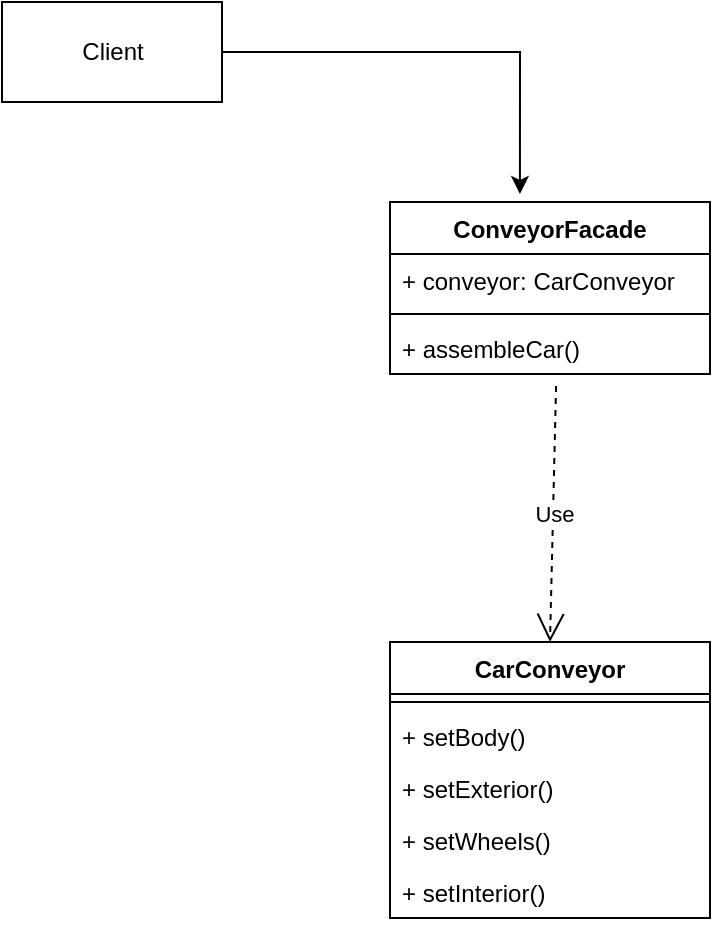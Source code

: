 <mxfile version="14.6.13" type="device"><diagram id="BSvdp8XJQ1uvY5Rkdo9K" name="Страница 1"><mxGraphModel dx="1086" dy="806" grid="1" gridSize="10" guides="1" tooltips="1" connect="1" arrows="1" fold="1" page="1" pageScale="1" pageWidth="827" pageHeight="1169" math="0" shadow="0"><root><mxCell id="0"/><mxCell id="1" parent="0"/><mxCell id="Y4FyXzqa4_By2jcuWG75-1" value="CarConveyor" style="swimlane;fontStyle=1;align=center;verticalAlign=top;childLayout=stackLayout;horizontal=1;startSize=26;horizontalStack=0;resizeParent=1;resizeParentMax=0;resizeLast=0;collapsible=1;marginBottom=0;" vertex="1" parent="1"><mxGeometry x="334" y="550" width="160" height="138" as="geometry"/></mxCell><mxCell id="Y4FyXzqa4_By2jcuWG75-3" value="" style="line;strokeWidth=1;fillColor=none;align=left;verticalAlign=middle;spacingTop=-1;spacingLeft=3;spacingRight=3;rotatable=0;labelPosition=right;points=[];portConstraint=eastwest;" vertex="1" parent="Y4FyXzqa4_By2jcuWG75-1"><mxGeometry y="26" width="160" height="8" as="geometry"/></mxCell><mxCell id="Y4FyXzqa4_By2jcuWG75-4" value="+ setBody()" style="text;strokeColor=none;fillColor=none;align=left;verticalAlign=top;spacingLeft=4;spacingRight=4;overflow=hidden;rotatable=0;points=[[0,0.5],[1,0.5]];portConstraint=eastwest;" vertex="1" parent="Y4FyXzqa4_By2jcuWG75-1"><mxGeometry y="34" width="160" height="26" as="geometry"/></mxCell><mxCell id="Y4FyXzqa4_By2jcuWG75-5" value="+ setExterior()" style="text;strokeColor=none;fillColor=none;align=left;verticalAlign=top;spacingLeft=4;spacingRight=4;overflow=hidden;rotatable=0;points=[[0,0.5],[1,0.5]];portConstraint=eastwest;" vertex="1" parent="Y4FyXzqa4_By2jcuWG75-1"><mxGeometry y="60" width="160" height="26" as="geometry"/></mxCell><mxCell id="Y4FyXzqa4_By2jcuWG75-6" value="+ setWheels()" style="text;strokeColor=none;fillColor=none;align=left;verticalAlign=top;spacingLeft=4;spacingRight=4;overflow=hidden;rotatable=0;points=[[0,0.5],[1,0.5]];portConstraint=eastwest;" vertex="1" parent="Y4FyXzqa4_By2jcuWG75-1"><mxGeometry y="86" width="160" height="26" as="geometry"/></mxCell><mxCell id="Y4FyXzqa4_By2jcuWG75-7" value="+ setInterior()" style="text;strokeColor=none;fillColor=none;align=left;verticalAlign=top;spacingLeft=4;spacingRight=4;overflow=hidden;rotatable=0;points=[[0,0.5],[1,0.5]];portConstraint=eastwest;" vertex="1" parent="Y4FyXzqa4_By2jcuWG75-1"><mxGeometry y="112" width="160" height="26" as="geometry"/></mxCell><mxCell id="Y4FyXzqa4_By2jcuWG75-8" value="ConveyorFacade" style="swimlane;fontStyle=1;align=center;verticalAlign=top;childLayout=stackLayout;horizontal=1;startSize=26;horizontalStack=0;resizeParent=1;resizeParentMax=0;resizeLast=0;collapsible=1;marginBottom=0;" vertex="1" parent="1"><mxGeometry x="334" y="330" width="160" height="86" as="geometry"/></mxCell><mxCell id="Y4FyXzqa4_By2jcuWG75-13" value="+ conveyor: CarConveyor" style="text;strokeColor=none;fillColor=none;align=left;verticalAlign=top;spacingLeft=4;spacingRight=4;overflow=hidden;rotatable=0;points=[[0,0.5],[1,0.5]];portConstraint=eastwest;" vertex="1" parent="Y4FyXzqa4_By2jcuWG75-8"><mxGeometry y="26" width="160" height="26" as="geometry"/></mxCell><mxCell id="Y4FyXzqa4_By2jcuWG75-9" value="" style="line;strokeWidth=1;fillColor=none;align=left;verticalAlign=middle;spacingTop=-1;spacingLeft=3;spacingRight=3;rotatable=0;labelPosition=right;points=[];portConstraint=eastwest;" vertex="1" parent="Y4FyXzqa4_By2jcuWG75-8"><mxGeometry y="52" width="160" height="8" as="geometry"/></mxCell><mxCell id="Y4FyXzqa4_By2jcuWG75-17" value="+ assembleCar()" style="text;strokeColor=none;fillColor=none;align=left;verticalAlign=top;spacingLeft=4;spacingRight=4;overflow=hidden;rotatable=0;points=[[0,0.5],[1,0.5]];portConstraint=eastwest;" vertex="1" parent="Y4FyXzqa4_By2jcuWG75-8"><mxGeometry y="60" width="160" height="26" as="geometry"/></mxCell><mxCell id="Y4FyXzqa4_By2jcuWG75-20" style="edgeStyle=orthogonalEdgeStyle;rounded=0;orthogonalLoop=1;jettySize=auto;html=1;exitX=1;exitY=0.5;exitDx=0;exitDy=0;entryX=0.406;entryY=-0.047;entryDx=0;entryDy=0;entryPerimeter=0;" edge="1" parent="1" source="Y4FyXzqa4_By2jcuWG75-18" target="Y4FyXzqa4_By2jcuWG75-8"><mxGeometry relative="1" as="geometry"/></mxCell><mxCell id="Y4FyXzqa4_By2jcuWG75-18" value="Client" style="html=1;" vertex="1" parent="1"><mxGeometry x="140" y="230" width="110" height="50" as="geometry"/></mxCell><mxCell id="Y4FyXzqa4_By2jcuWG75-19" value="Use" style="endArrow=open;endSize=12;dashed=1;html=1;entryX=0.5;entryY=0;entryDx=0;entryDy=0;exitX=0.519;exitY=1.231;exitDx=0;exitDy=0;exitPerimeter=0;" edge="1" parent="1" source="Y4FyXzqa4_By2jcuWG75-17" target="Y4FyXzqa4_By2jcuWG75-1"><mxGeometry width="160" relative="1" as="geometry"><mxPoint x="330" y="410" as="sourcePoint"/><mxPoint x="490" y="410" as="targetPoint"/></mxGeometry></mxCell></root></mxGraphModel></diagram></mxfile>